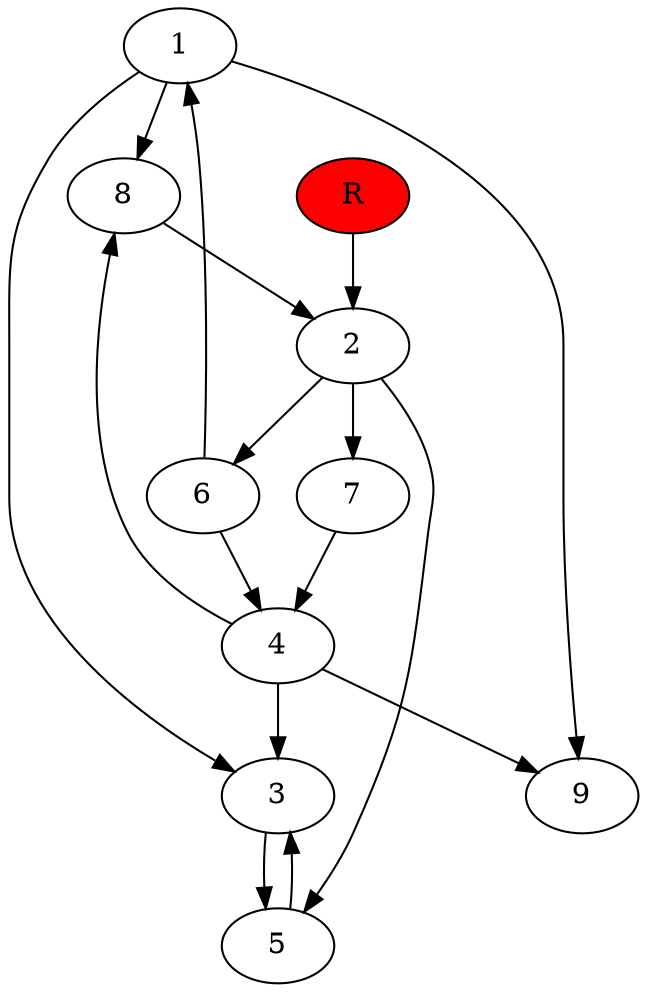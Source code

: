 digraph prb15504 {
	1
	2
	3
	4
	5
	6
	7
	8
	R [fillcolor="#ff0000" style=filled]
	1 -> 3
	1 -> 8
	1 -> 9
	2 -> 5
	2 -> 6
	2 -> 7
	3 -> 5
	4 -> 3
	4 -> 8
	4 -> 9
	5 -> 3
	6 -> 1
	6 -> 4
	7 -> 4
	8 -> 2
	R -> 2
}
